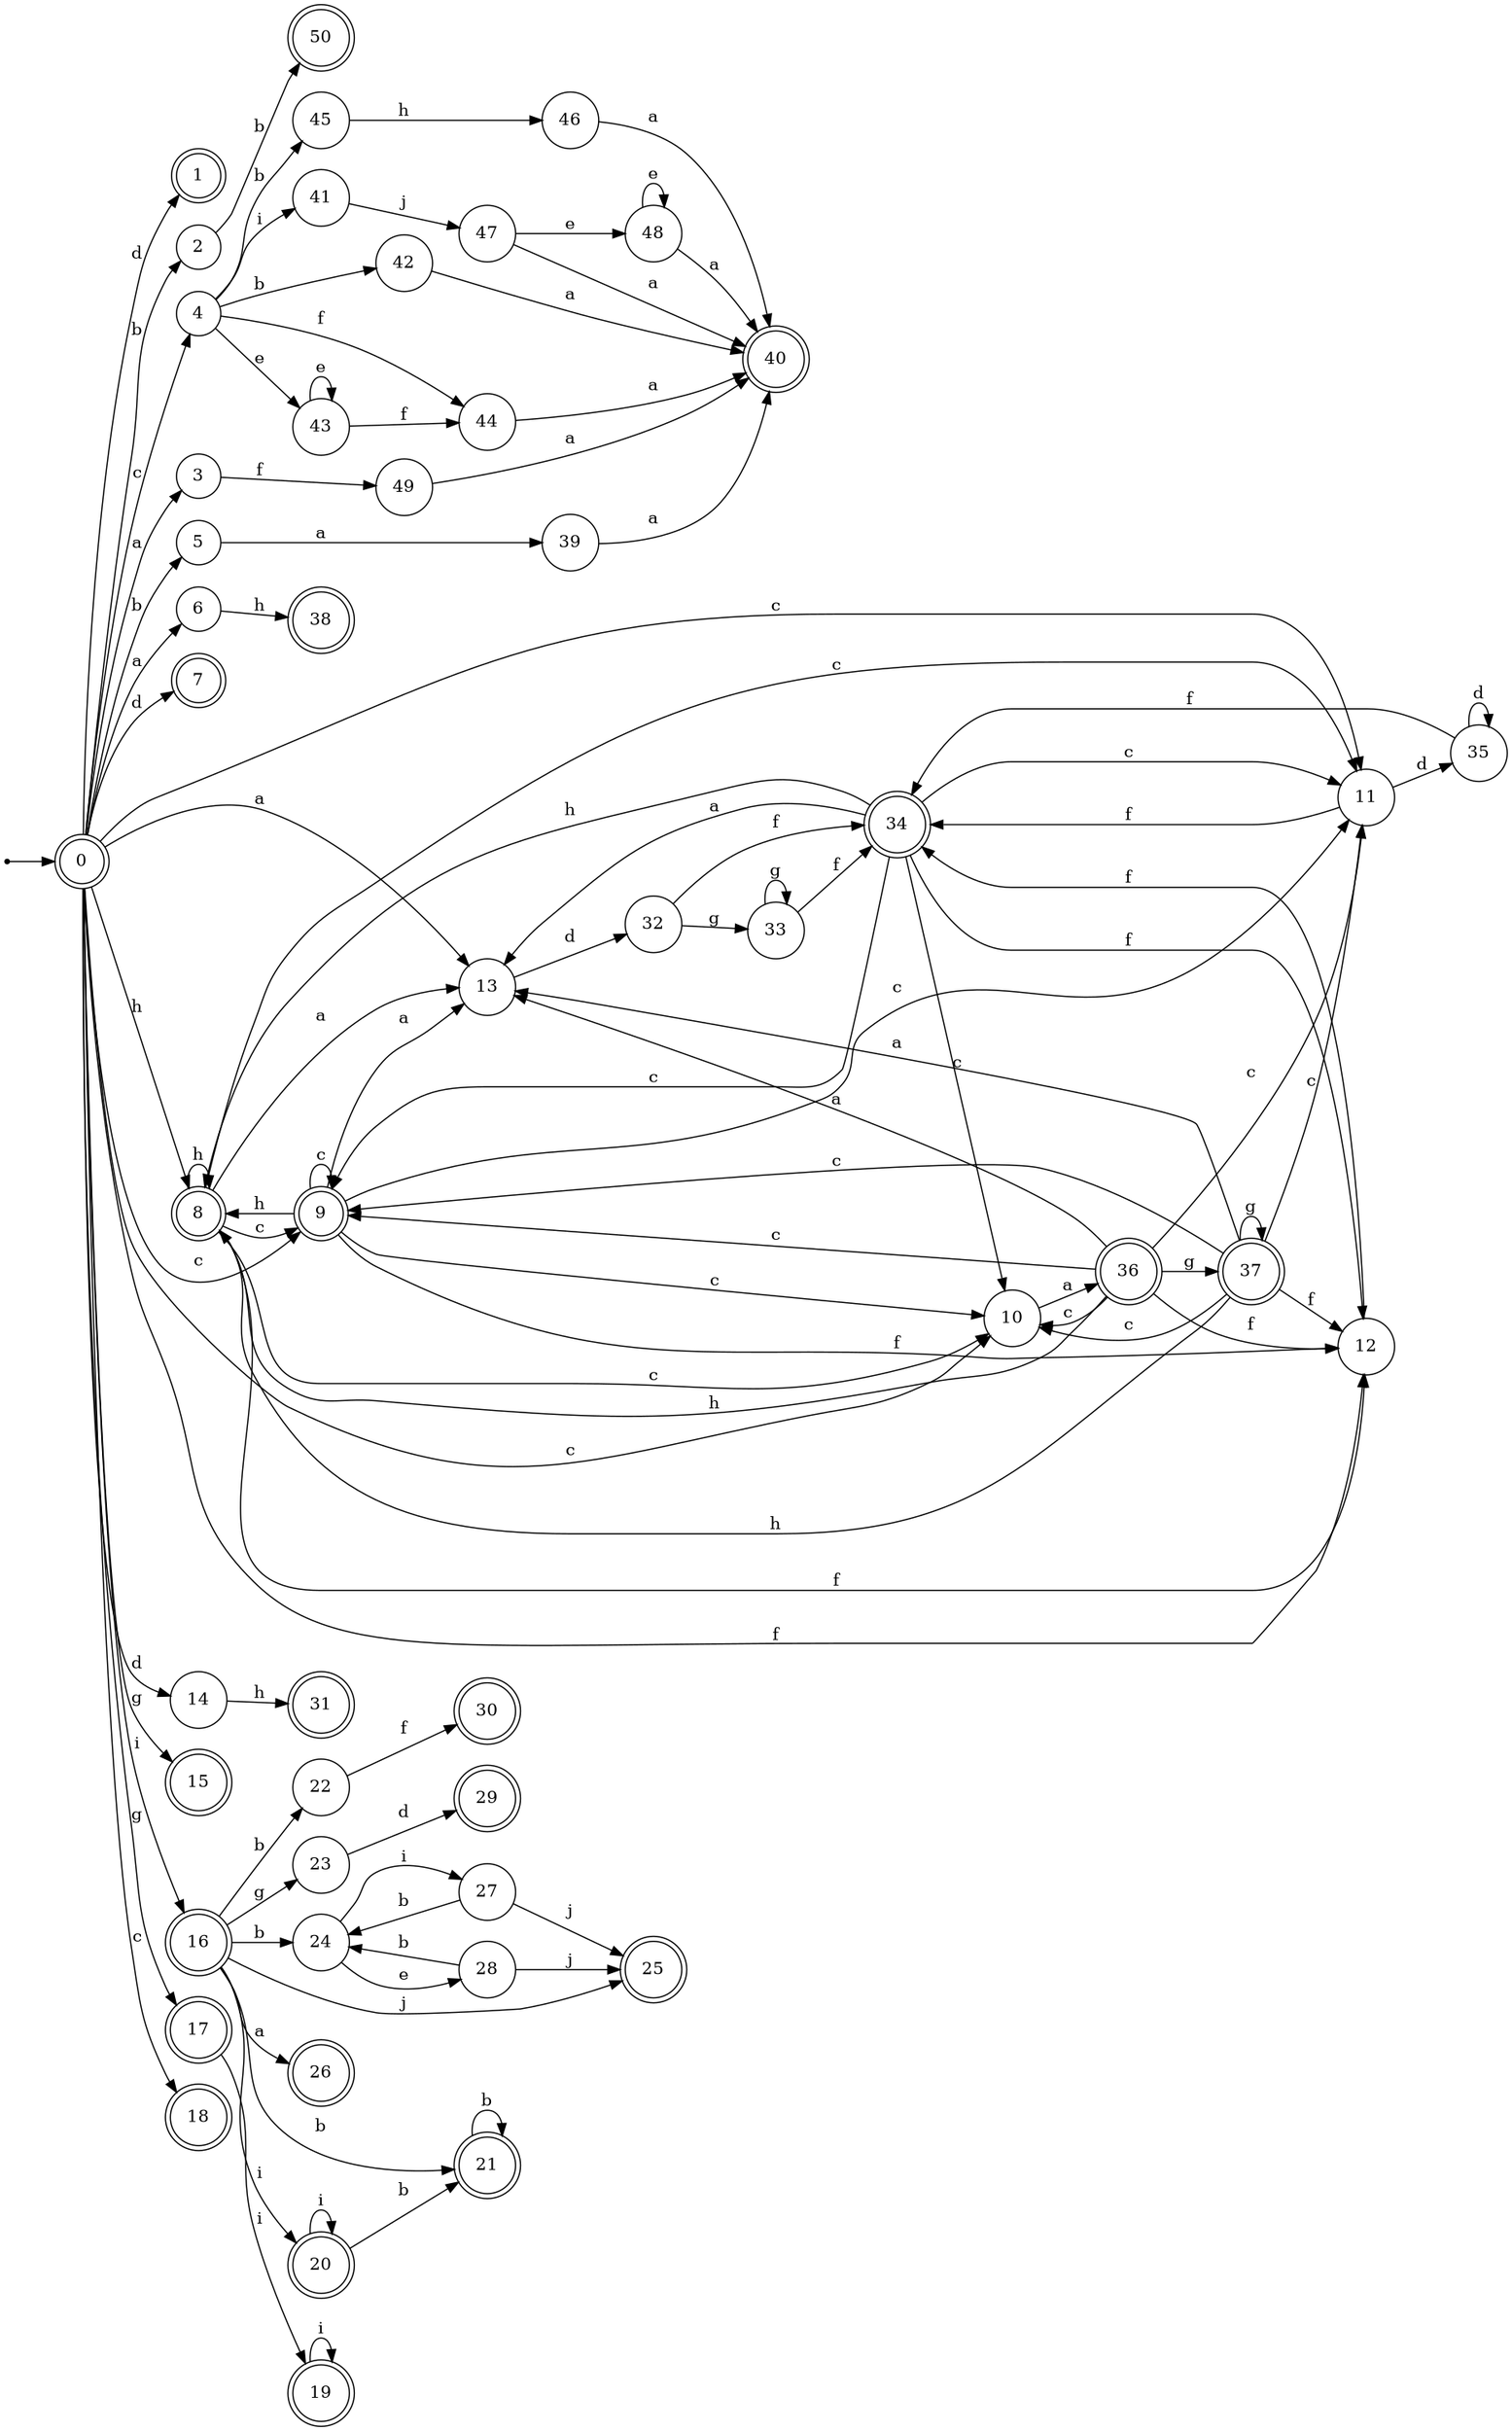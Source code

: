 digraph finite_state_machine {
rankdir=LR;
size="20,20";
node [shape = point]; "dummy0"
node [shape = doublecircle]; "0";"dummy0" -> "0";
node [shape = doublecircle]; "1";node [shape = circle]; "2";
node [shape = circle]; "3";
node [shape = circle]; "4";
node [shape = circle]; "5";
node [shape = circle]; "6";
node [shape = doublecircle]; "7";node [shape = doublecircle]; "8";node [shape = doublecircle]; "9";node [shape = circle]; "10";
node [shape = circle]; "11";
node [shape = circle]; "12";
node [shape = circle]; "13";
node [shape = circle]; "14";
node [shape = doublecircle]; "15";node [shape = doublecircle]; "16";node [shape = doublecircle]; "17";node [shape = doublecircle]; "18";node [shape = doublecircle]; "19";node [shape = doublecircle]; "20";node [shape = doublecircle]; "21";node [shape = circle]; "22";
node [shape = circle]; "23";
node [shape = circle]; "24";
node [shape = doublecircle]; "25";node [shape = doublecircle]; "26";node [shape = circle]; "27";
node [shape = circle]; "28";
node [shape = doublecircle]; "29";node [shape = doublecircle]; "30";node [shape = doublecircle]; "31";node [shape = circle]; "32";
node [shape = circle]; "33";
node [shape = doublecircle]; "34";node [shape = circle]; "35";
node [shape = doublecircle]; "36";node [shape = doublecircle]; "37";node [shape = doublecircle]; "38";node [shape = circle]; "39";
node [shape = doublecircle]; "40";node [shape = circle]; "41";
node [shape = circle]; "42";
node [shape = circle]; "43";
node [shape = circle]; "44";
node [shape = circle]; "45";
node [shape = circle]; "46";
node [shape = circle]; "47";
node [shape = circle]; "48";
node [shape = circle]; "49";
node [shape = doublecircle]; "50";"0" -> "1" [label = "d"];
 "0" -> "14" [label = "d"];
 "0" -> "7" [label = "d"];
 "0" -> "2" [label = "b"];
 "0" -> "5" [label = "b"];
 "0" -> "3" [label = "a"];
 "0" -> "13" [label = "a"];
 "0" -> "6" [label = "a"];
 "0" -> "18" [label = "c"];
 "0" -> "4" [label = "c"];
 "0" -> "9" [label = "c"];
 "0" -> "10" [label = "c"];
 "0" -> "11" [label = "c"];
 "0" -> "8" [label = "h"];
 "0" -> "12" [label = "f"];
 "0" -> "17" [label = "g"];
 "0" -> "15" [label = "g"];
 "0" -> "16" [label = "i"];
 "17" -> "19" [label = "i"];
 "19" -> "19" [label = "i"];
 "16" -> "20" [label = "i"];
 "16" -> "24" [label = "b"];
 "16" -> "21" [label = "b"];
 "16" -> "22" [label = "b"];
 "16" -> "23" [label = "g"];
 "16" -> "25" [label = "j"];
 "16" -> "26" [label = "a"];
 "24" -> "27" [label = "i"];
 "24" -> "28" [label = "e"];
 "28" -> "24" [label = "b"];
 "28" -> "25" [label = "j"];
 "27" -> "24" [label = "b"];
 "27" -> "25" [label = "j"];
 "23" -> "29" [label = "d"];
 "22" -> "30" [label = "f"];
 "21" -> "21" [label = "b"];
 "20" -> "20" [label = "i"];
 "20" -> "21" [label = "b"];
 "14" -> "31" [label = "h"];
 "13" -> "32" [label = "d"];
 "32" -> "33" [label = "g"];
 "32" -> "34" [label = "f"];
 "34" -> "9" [label = "c"];
 "34" -> "10" [label = "c"];
 "34" -> "11" [label = "c"];
 "34" -> "12" [label = "f"];
 "34" -> "13" [label = "a"];
 "34" -> "8" [label = "h"];
 "33" -> "33" [label = "g"];
 "33" -> "34" [label = "f"];
 "12" -> "34" [label = "f"];
 "11" -> "35" [label = "d"];
 "11" -> "34" [label = "f"];
 "35" -> "35" [label = "d"];
 "35" -> "34" [label = "f"];
 "10" -> "36" [label = "a"];
 "36" -> "9" [label = "c"];
 "36" -> "10" [label = "c"];
 "36" -> "11" [label = "c"];
 "36" -> "37" [label = "g"];
 "36" -> "8" [label = "h"];
 "36" -> "12" [label = "f"];
 "36" -> "13" [label = "a"];
 "37" -> "37" [label = "g"];
 "37" -> "9" [label = "c"];
 "37" -> "10" [label = "c"];
 "37" -> "11" [label = "c"];
 "37" -> "8" [label = "h"];
 "37" -> "12" [label = "f"];
 "37" -> "13" [label = "a"];
 "9" -> "9" [label = "c"];
 "9" -> "10" [label = "c"];
 "9" -> "11" [label = "c"];
 "9" -> "8" [label = "h"];
 "9" -> "12" [label = "f"];
 "9" -> "13" [label = "a"];
 "8" -> "8" [label = "h"];
 "8" -> "9" [label = "c"];
 "8" -> "10" [label = "c"];
 "8" -> "11" [label = "c"];
 "8" -> "12" [label = "f"];
 "8" -> "13" [label = "a"];
 "6" -> "38" [label = "h"];
 "5" -> "39" [label = "a"];
 "39" -> "40" [label = "a"];
 "4" -> "41" [label = "i"];
 "4" -> "42" [label = "b"];
 "4" -> "45" [label = "b"];
 "4" -> "43" [label = "e"];
 "4" -> "44" [label = "f"];
 "45" -> "46" [label = "h"];
 "46" -> "40" [label = "a"];
 "44" -> "40" [label = "a"];
 "43" -> "43" [label = "e"];
 "43" -> "44" [label = "f"];
 "42" -> "40" [label = "a"];
 "41" -> "47" [label = "j"];
 "47" -> "48" [label = "e"];
 "47" -> "40" [label = "a"];
 "48" -> "48" [label = "e"];
 "48" -> "40" [label = "a"];
 "3" -> "49" [label = "f"];
 "49" -> "40" [label = "a"];
 "2" -> "50" [label = "b"];
 }
